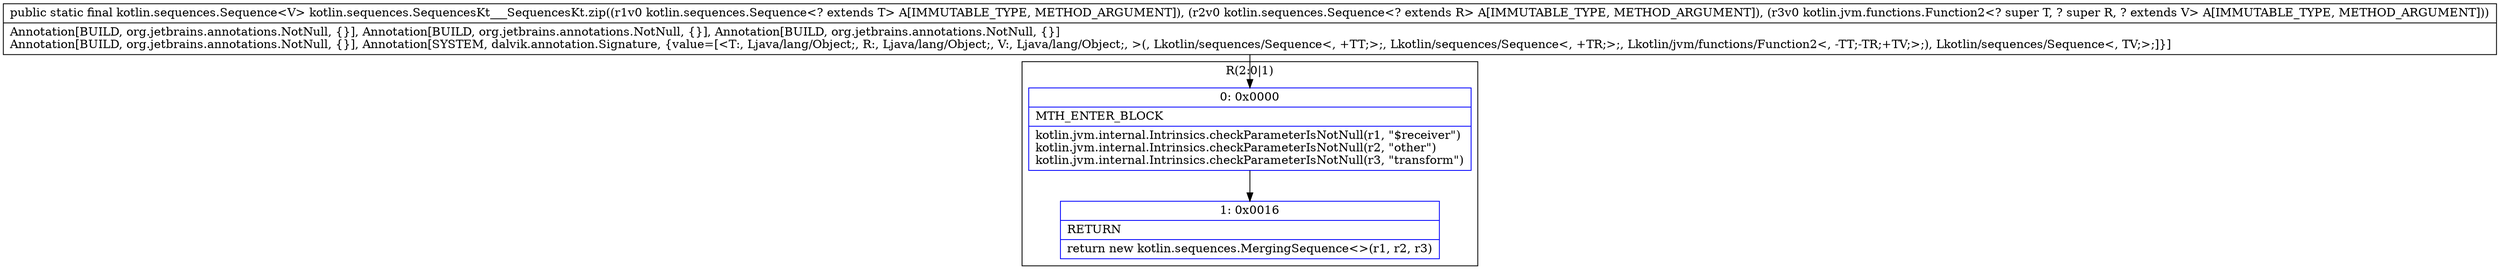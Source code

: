 digraph "CFG forkotlin.sequences.SequencesKt___SequencesKt.zip(Lkotlin\/sequences\/Sequence;Lkotlin\/sequences\/Sequence;Lkotlin\/jvm\/functions\/Function2;)Lkotlin\/sequences\/Sequence;" {
subgraph cluster_Region_1163209644 {
label = "R(2:0|1)";
node [shape=record,color=blue];
Node_0 [shape=record,label="{0\:\ 0x0000|MTH_ENTER_BLOCK\l|kotlin.jvm.internal.Intrinsics.checkParameterIsNotNull(r1, \"$receiver\")\lkotlin.jvm.internal.Intrinsics.checkParameterIsNotNull(r2, \"other\")\lkotlin.jvm.internal.Intrinsics.checkParameterIsNotNull(r3, \"transform\")\l}"];
Node_1 [shape=record,label="{1\:\ 0x0016|RETURN\l|return new kotlin.sequences.MergingSequence\<\>(r1, r2, r3)\l}"];
}
MethodNode[shape=record,label="{public static final kotlin.sequences.Sequence\<V\> kotlin.sequences.SequencesKt___SequencesKt.zip((r1v0 kotlin.sequences.Sequence\<? extends T\> A[IMMUTABLE_TYPE, METHOD_ARGUMENT]), (r2v0 kotlin.sequences.Sequence\<? extends R\> A[IMMUTABLE_TYPE, METHOD_ARGUMENT]), (r3v0 kotlin.jvm.functions.Function2\<? super T, ? super R, ? extends V\> A[IMMUTABLE_TYPE, METHOD_ARGUMENT]))  | Annotation[BUILD, org.jetbrains.annotations.NotNull, \{\}], Annotation[BUILD, org.jetbrains.annotations.NotNull, \{\}], Annotation[BUILD, org.jetbrains.annotations.NotNull, \{\}]\lAnnotation[BUILD, org.jetbrains.annotations.NotNull, \{\}], Annotation[SYSTEM, dalvik.annotation.Signature, \{value=[\<T:, Ljava\/lang\/Object;, R:, Ljava\/lang\/Object;, V:, Ljava\/lang\/Object;, \>(, Lkotlin\/sequences\/Sequence\<, +TT;\>;, Lkotlin\/sequences\/Sequence\<, +TR;\>;, Lkotlin\/jvm\/functions\/Function2\<, \-TT;\-TR;+TV;\>;), Lkotlin\/sequences\/Sequence\<, TV;\>;]\}]\l}"];
MethodNode -> Node_0;
Node_0 -> Node_1;
}

